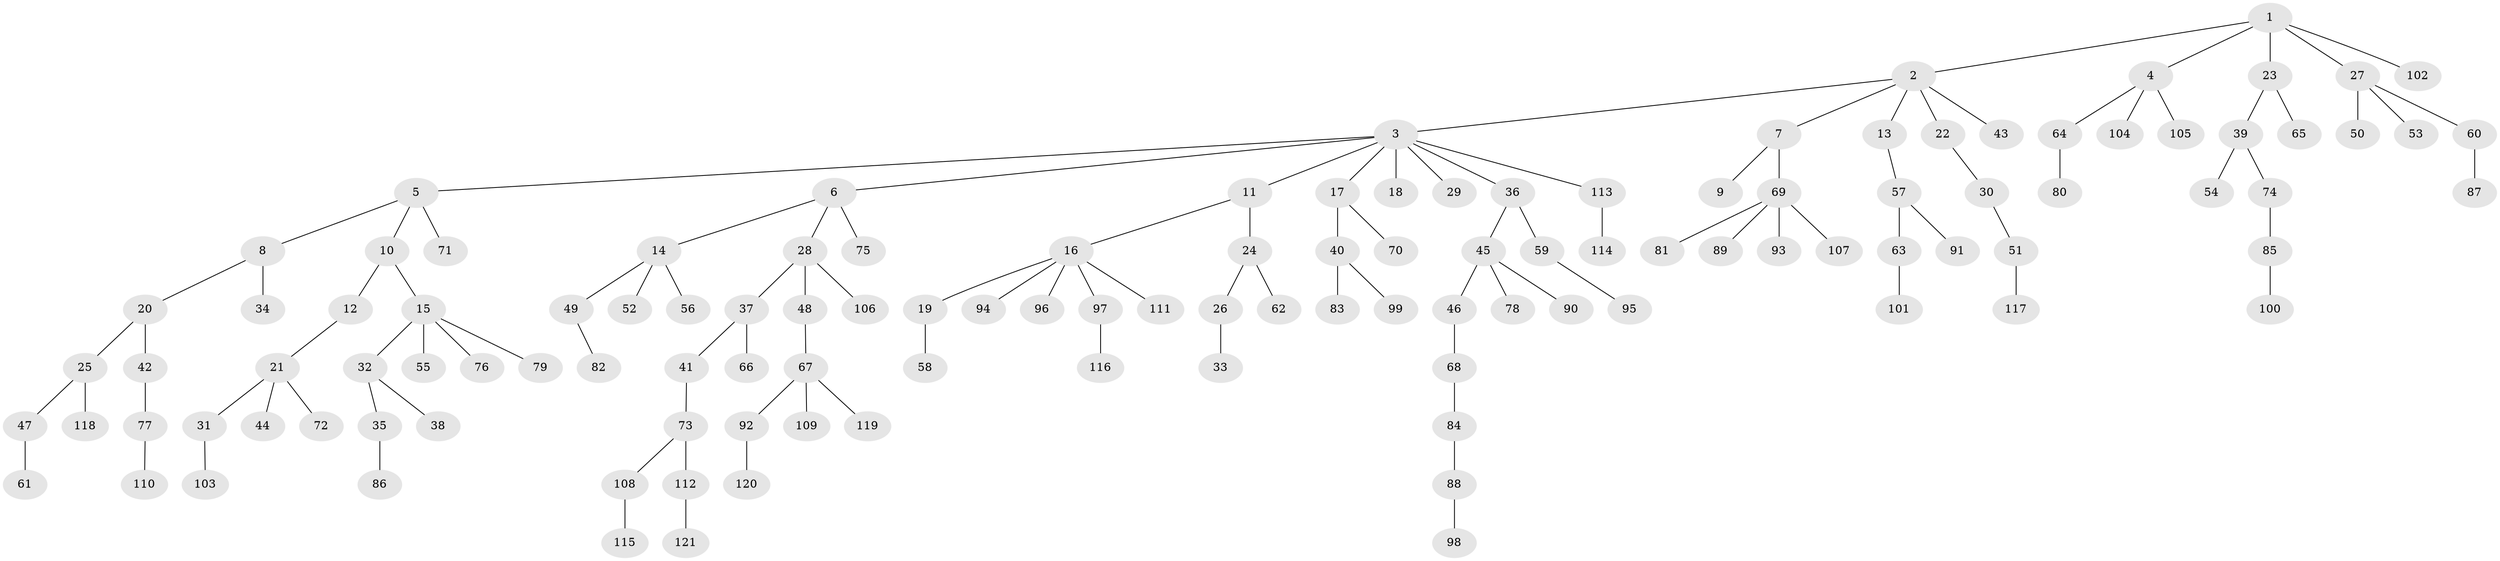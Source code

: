 // coarse degree distribution, {2: 0.27380952380952384, 1: 0.6190476190476191, 4: 0.05952380952380952, 3: 0.011904761904761904, 5: 0.023809523809523808, 35: 0.011904761904761904}
// Generated by graph-tools (version 1.1) at 2025/55/03/04/25 21:55:57]
// undirected, 121 vertices, 120 edges
graph export_dot {
graph [start="1"]
  node [color=gray90,style=filled];
  1;
  2;
  3;
  4;
  5;
  6;
  7;
  8;
  9;
  10;
  11;
  12;
  13;
  14;
  15;
  16;
  17;
  18;
  19;
  20;
  21;
  22;
  23;
  24;
  25;
  26;
  27;
  28;
  29;
  30;
  31;
  32;
  33;
  34;
  35;
  36;
  37;
  38;
  39;
  40;
  41;
  42;
  43;
  44;
  45;
  46;
  47;
  48;
  49;
  50;
  51;
  52;
  53;
  54;
  55;
  56;
  57;
  58;
  59;
  60;
  61;
  62;
  63;
  64;
  65;
  66;
  67;
  68;
  69;
  70;
  71;
  72;
  73;
  74;
  75;
  76;
  77;
  78;
  79;
  80;
  81;
  82;
  83;
  84;
  85;
  86;
  87;
  88;
  89;
  90;
  91;
  92;
  93;
  94;
  95;
  96;
  97;
  98;
  99;
  100;
  101;
  102;
  103;
  104;
  105;
  106;
  107;
  108;
  109;
  110;
  111;
  112;
  113;
  114;
  115;
  116;
  117;
  118;
  119;
  120;
  121;
  1 -- 2;
  1 -- 4;
  1 -- 23;
  1 -- 27;
  1 -- 102;
  2 -- 3;
  2 -- 7;
  2 -- 13;
  2 -- 22;
  2 -- 43;
  3 -- 5;
  3 -- 6;
  3 -- 11;
  3 -- 17;
  3 -- 18;
  3 -- 29;
  3 -- 36;
  3 -- 113;
  4 -- 64;
  4 -- 104;
  4 -- 105;
  5 -- 8;
  5 -- 10;
  5 -- 71;
  6 -- 14;
  6 -- 28;
  6 -- 75;
  7 -- 9;
  7 -- 69;
  8 -- 20;
  8 -- 34;
  10 -- 12;
  10 -- 15;
  11 -- 16;
  11 -- 24;
  12 -- 21;
  13 -- 57;
  14 -- 49;
  14 -- 52;
  14 -- 56;
  15 -- 32;
  15 -- 55;
  15 -- 76;
  15 -- 79;
  16 -- 19;
  16 -- 94;
  16 -- 96;
  16 -- 97;
  16 -- 111;
  17 -- 40;
  17 -- 70;
  19 -- 58;
  20 -- 25;
  20 -- 42;
  21 -- 31;
  21 -- 44;
  21 -- 72;
  22 -- 30;
  23 -- 39;
  23 -- 65;
  24 -- 26;
  24 -- 62;
  25 -- 47;
  25 -- 118;
  26 -- 33;
  27 -- 50;
  27 -- 53;
  27 -- 60;
  28 -- 37;
  28 -- 48;
  28 -- 106;
  30 -- 51;
  31 -- 103;
  32 -- 35;
  32 -- 38;
  35 -- 86;
  36 -- 45;
  36 -- 59;
  37 -- 41;
  37 -- 66;
  39 -- 54;
  39 -- 74;
  40 -- 83;
  40 -- 99;
  41 -- 73;
  42 -- 77;
  45 -- 46;
  45 -- 78;
  45 -- 90;
  46 -- 68;
  47 -- 61;
  48 -- 67;
  49 -- 82;
  51 -- 117;
  57 -- 63;
  57 -- 91;
  59 -- 95;
  60 -- 87;
  63 -- 101;
  64 -- 80;
  67 -- 92;
  67 -- 109;
  67 -- 119;
  68 -- 84;
  69 -- 81;
  69 -- 89;
  69 -- 93;
  69 -- 107;
  73 -- 108;
  73 -- 112;
  74 -- 85;
  77 -- 110;
  84 -- 88;
  85 -- 100;
  88 -- 98;
  92 -- 120;
  97 -- 116;
  108 -- 115;
  112 -- 121;
  113 -- 114;
}
